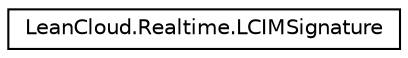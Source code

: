 digraph "Graphical Class Hierarchy"
{
  edge [fontname="Helvetica",fontsize="10",labelfontname="Helvetica",labelfontsize="10"];
  node [fontname="Helvetica",fontsize="10",shape=record];
  rankdir="LR";
  Node1 [label="LeanCloud.Realtime.LCIMSignature",height=0.2,width=0.4,color="black", fillcolor="white", style="filled",URL="$classLeanCloud_1_1Realtime_1_1LCIMSignature.html",tooltip="签名数据 "];
}
